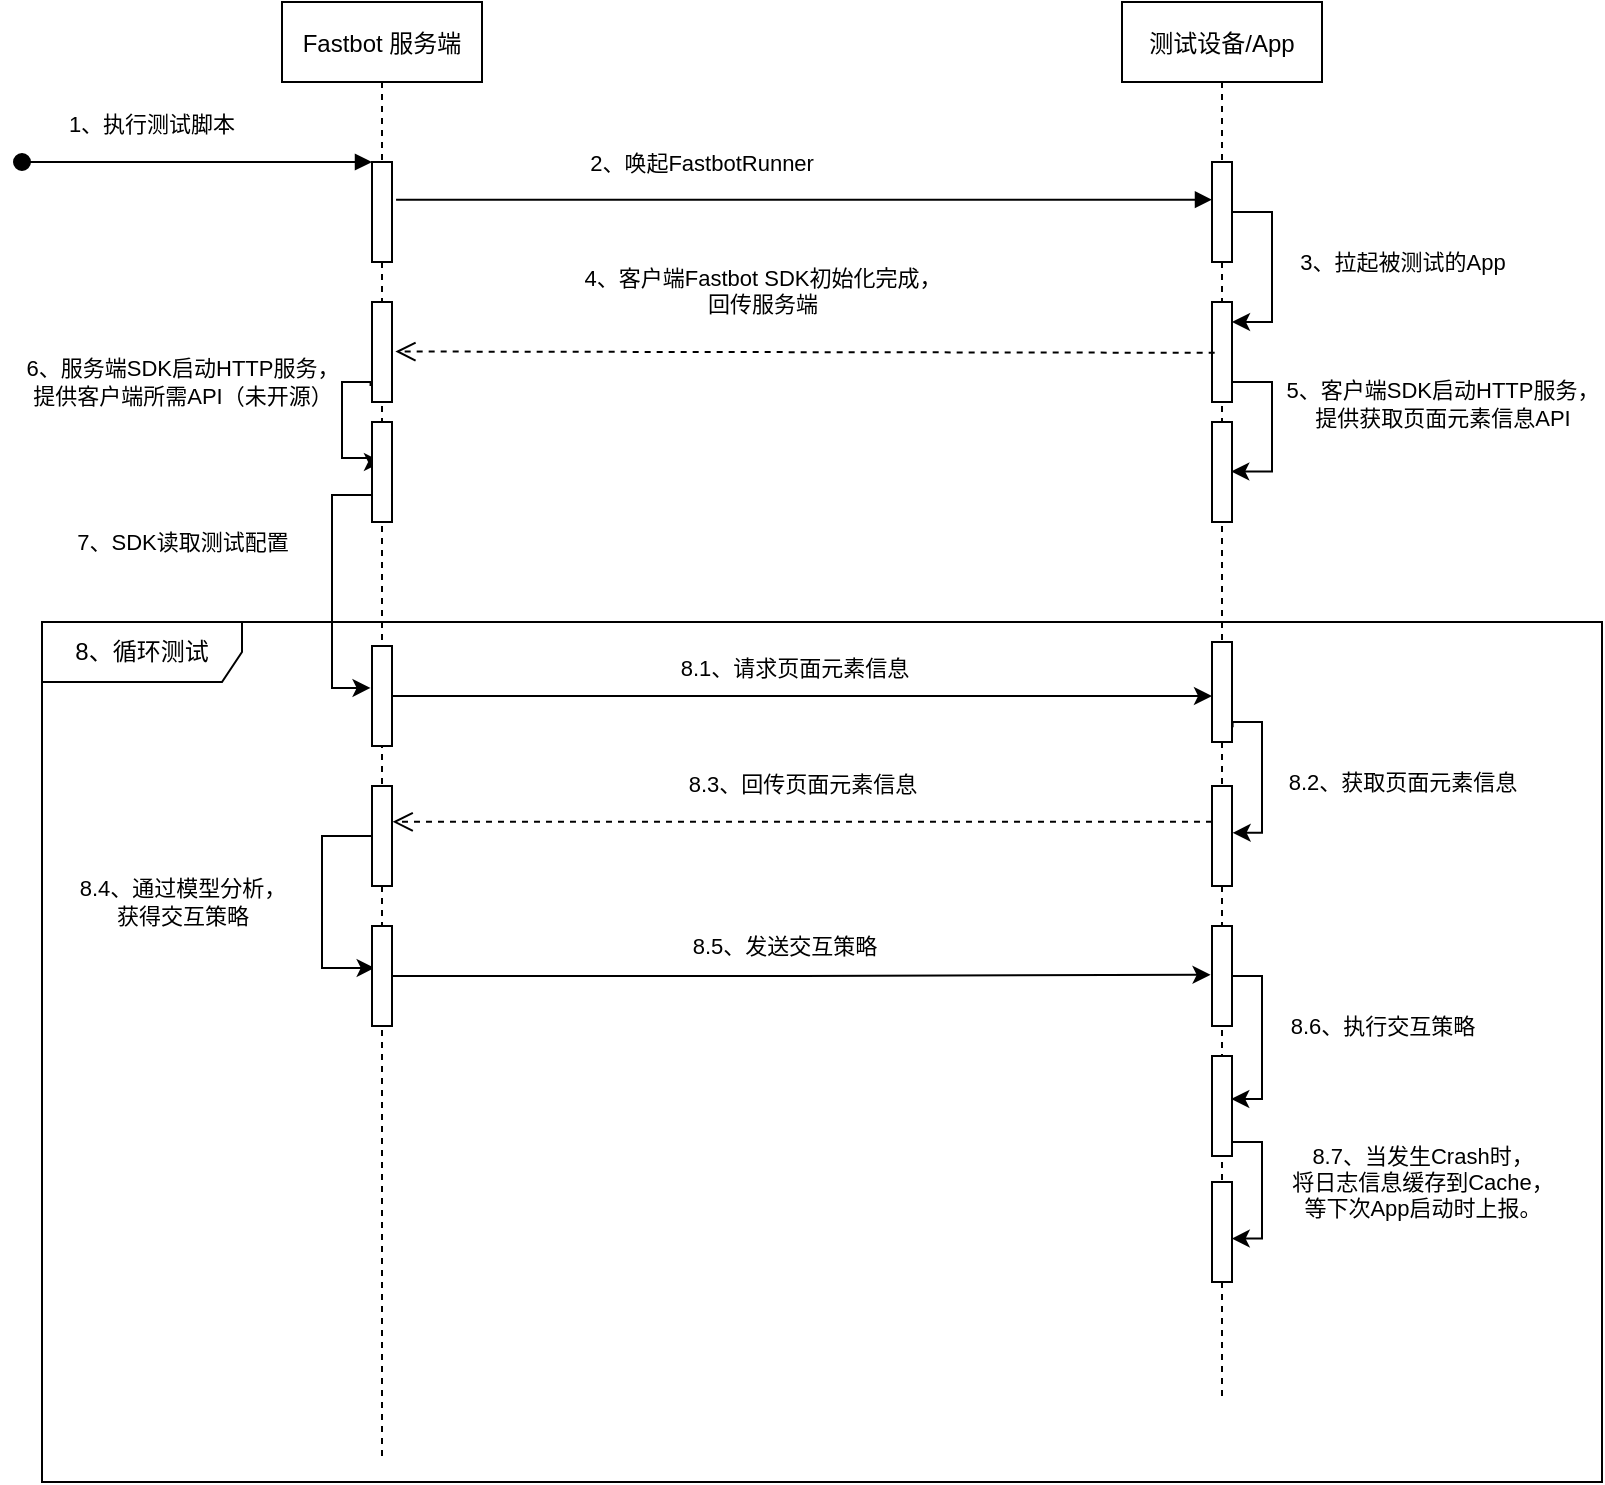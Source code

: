 <mxfile version="18.0.2" type="github">
  <diagram id="kgpKYQtTHZ0yAKxKKP6v" name="Page-1">
    <mxGraphModel dx="1194" dy="697" grid="1" gridSize="10" guides="1" tooltips="1" connect="1" arrows="1" fold="1" page="1" pageScale="1" pageWidth="850" pageHeight="1100" math="0" shadow="0">
      <root>
        <mxCell id="0" />
        <mxCell id="1" parent="0" />
        <mxCell id="LrpCRTIKNoxcV90RqwvY-44" value="8、循环测试" style="shape=umlFrame;whiteSpace=wrap;html=1;width=100;height=30;" vertex="1" parent="1">
          <mxGeometry x="50" y="350" width="780" height="430" as="geometry" />
        </mxCell>
        <mxCell id="3nuBFxr9cyL0pnOWT2aG-1" value="Fastbot 服务端" style="shape=umlLifeline;perimeter=lifelinePerimeter;container=1;collapsible=0;recursiveResize=0;rounded=0;shadow=0;strokeWidth=1;" parent="1" vertex="1">
          <mxGeometry x="170" y="40" width="100" height="730" as="geometry" />
        </mxCell>
        <mxCell id="3nuBFxr9cyL0pnOWT2aG-2" value="" style="points=[];perimeter=orthogonalPerimeter;rounded=0;shadow=0;strokeWidth=1;" parent="3nuBFxr9cyL0pnOWT2aG-1" vertex="1">
          <mxGeometry x="45" y="80" width="10" height="50" as="geometry" />
        </mxCell>
        <mxCell id="3nuBFxr9cyL0pnOWT2aG-3" value="1、执行测试脚本" style="verticalAlign=bottom;startArrow=oval;endArrow=block;startSize=8;shadow=0;strokeWidth=1;" parent="3nuBFxr9cyL0pnOWT2aG-1" target="3nuBFxr9cyL0pnOWT2aG-2" edge="1">
          <mxGeometry x="-0.259" y="10" relative="1" as="geometry">
            <mxPoint x="-130" y="80" as="sourcePoint" />
            <mxPoint as="offset" />
          </mxGeometry>
        </mxCell>
        <mxCell id="LrpCRTIKNoxcV90RqwvY-12" style="edgeStyle=orthogonalEdgeStyle;rounded=0;orthogonalLoop=1;jettySize=auto;html=1;entryX=0.5;entryY=0.4;entryDx=0;entryDy=0;entryPerimeter=0;exitX=-0.072;exitY=0.839;exitDx=0;exitDy=0;exitPerimeter=0;" edge="1" parent="3nuBFxr9cyL0pnOWT2aG-1" source="LrpCRTIKNoxcV90RqwvY-8" target="LrpCRTIKNoxcV90RqwvY-11">
          <mxGeometry relative="1" as="geometry">
            <mxPoint x="34.97" y="189.9" as="sourcePoint" />
            <mxPoint x="36.0" y="228.4" as="targetPoint" />
            <Array as="points">
              <mxPoint x="44" y="190" />
              <mxPoint x="30" y="190" />
              <mxPoint x="30" y="228" />
              <mxPoint x="45" y="228" />
              <mxPoint x="45" y="230" />
            </Array>
          </mxGeometry>
        </mxCell>
        <mxCell id="LrpCRTIKNoxcV90RqwvY-13" value="6、服务端SDK启动HTTP服务，&lt;br&gt;提供客户端所需API（未开源）" style="edgeLabel;html=1;align=center;verticalAlign=middle;resizable=0;points=[];" vertex="1" connectable="0" parent="LrpCRTIKNoxcV90RqwvY-12">
          <mxGeometry x="0.083" y="1" relative="1" as="geometry">
            <mxPoint x="-81" y="-25" as="offset" />
          </mxGeometry>
        </mxCell>
        <mxCell id="LrpCRTIKNoxcV90RqwvY-8" value="" style="points=[];perimeter=orthogonalPerimeter;rounded=0;shadow=0;strokeWidth=1;" vertex="1" parent="3nuBFxr9cyL0pnOWT2aG-1">
          <mxGeometry x="45" y="150" width="10" height="50" as="geometry" />
        </mxCell>
        <mxCell id="LrpCRTIKNoxcV90RqwvY-18" style="edgeStyle=orthogonalEdgeStyle;rounded=0;orthogonalLoop=1;jettySize=auto;html=1;entryX=-0.072;entryY=0.419;entryDx=0;entryDy=0;entryPerimeter=0;exitX=0.134;exitY=0.729;exitDx=0;exitDy=0;exitPerimeter=0;" edge="1" parent="3nuBFxr9cyL0pnOWT2aG-1" source="LrpCRTIKNoxcV90RqwvY-11" target="LrpCRTIKNoxcV90RqwvY-14">
          <mxGeometry relative="1" as="geometry">
            <mxPoint x="45" y="292.034" as="sourcePoint" />
            <Array as="points">
              <mxPoint x="25" y="247" />
              <mxPoint x="25" y="343" />
            </Array>
          </mxGeometry>
        </mxCell>
        <mxCell id="LrpCRTIKNoxcV90RqwvY-21" value="7、SDK读取测试配置" style="edgeLabel;html=1;align=center;verticalAlign=middle;resizable=0;points=[];" vertex="1" connectable="0" parent="LrpCRTIKNoxcV90RqwvY-18">
          <mxGeometry x="-0.07" y="-1" relative="1" as="geometry">
            <mxPoint x="-74" y="-19" as="offset" />
          </mxGeometry>
        </mxCell>
        <mxCell id="LrpCRTIKNoxcV90RqwvY-11" value="" style="points=[];perimeter=orthogonalPerimeter;rounded=0;shadow=0;strokeWidth=1;" vertex="1" parent="3nuBFxr9cyL0pnOWT2aG-1">
          <mxGeometry x="45" y="210" width="10" height="50" as="geometry" />
        </mxCell>
        <mxCell id="LrpCRTIKNoxcV90RqwvY-14" value="" style="points=[];perimeter=orthogonalPerimeter;rounded=0;shadow=0;strokeWidth=1;" vertex="1" parent="3nuBFxr9cyL0pnOWT2aG-1">
          <mxGeometry x="45" y="322" width="10" height="50" as="geometry" />
        </mxCell>
        <mxCell id="LrpCRTIKNoxcV90RqwvY-30" style="edgeStyle=orthogonalEdgeStyle;rounded=0;orthogonalLoop=1;jettySize=auto;html=1;entryX=0.134;entryY=0.419;entryDx=0;entryDy=0;entryPerimeter=0;" edge="1" parent="3nuBFxr9cyL0pnOWT2aG-1" source="LrpCRTIKNoxcV90RqwvY-15" target="LrpCRTIKNoxcV90RqwvY-29">
          <mxGeometry relative="1" as="geometry">
            <Array as="points">
              <mxPoint x="20" y="417" />
              <mxPoint x="20" y="483" />
            </Array>
          </mxGeometry>
        </mxCell>
        <mxCell id="LrpCRTIKNoxcV90RqwvY-31" value="8.4、通过模型分析，&lt;br&gt;获得交互策略" style="edgeLabel;html=1;align=center;verticalAlign=middle;resizable=0;points=[];" vertex="1" connectable="0" parent="LrpCRTIKNoxcV90RqwvY-30">
          <mxGeometry x="-0.285" y="2" relative="1" as="geometry">
            <mxPoint x="-72" y="16" as="offset" />
          </mxGeometry>
        </mxCell>
        <mxCell id="LrpCRTIKNoxcV90RqwvY-15" value="" style="points=[];perimeter=orthogonalPerimeter;rounded=0;shadow=0;strokeWidth=1;" vertex="1" parent="3nuBFxr9cyL0pnOWT2aG-1">
          <mxGeometry x="45" y="392" width="10" height="50" as="geometry" />
        </mxCell>
        <mxCell id="LrpCRTIKNoxcV90RqwvY-29" value="" style="points=[];perimeter=orthogonalPerimeter;rounded=0;shadow=0;strokeWidth=1;" vertex="1" parent="3nuBFxr9cyL0pnOWT2aG-1">
          <mxGeometry x="45" y="462" width="10" height="50" as="geometry" />
        </mxCell>
        <mxCell id="3nuBFxr9cyL0pnOWT2aG-5" value="测试设备/App" style="shape=umlLifeline;perimeter=lifelinePerimeter;container=1;collapsible=0;recursiveResize=0;rounded=0;shadow=0;strokeWidth=1;" parent="1" vertex="1">
          <mxGeometry x="590" y="40" width="100" height="700" as="geometry" />
        </mxCell>
        <mxCell id="3nuBFxr9cyL0pnOWT2aG-6" value="" style="points=[];perimeter=orthogonalPerimeter;rounded=0;shadow=0;strokeWidth=1;" parent="3nuBFxr9cyL0pnOWT2aG-5" vertex="1">
          <mxGeometry x="45" y="80" width="10" height="50" as="geometry" />
        </mxCell>
        <mxCell id="LrpCRTIKNoxcV90RqwvY-5" style="edgeStyle=orthogonalEdgeStyle;rounded=0;orthogonalLoop=1;jettySize=auto;html=1;entryX=0.962;entryY=0.495;entryDx=0;entryDy=0;entryPerimeter=0;" edge="1" parent="3nuBFxr9cyL0pnOWT2aG-5" source="LrpCRTIKNoxcV90RqwvY-1" target="LrpCRTIKNoxcV90RqwvY-4">
          <mxGeometry relative="1" as="geometry">
            <Array as="points">
              <mxPoint x="75" y="190" />
              <mxPoint x="75" y="235" />
            </Array>
          </mxGeometry>
        </mxCell>
        <mxCell id="LrpCRTIKNoxcV90RqwvY-6" value="5、客户端SDK启动HTTP服务，&lt;br&gt;提供获取页面元素信息API" style="edgeLabel;html=1;align=center;verticalAlign=middle;resizable=0;points=[];" vertex="1" connectable="0" parent="LrpCRTIKNoxcV90RqwvY-5">
          <mxGeometry x="0.238" y="-2" relative="1" as="geometry">
            <mxPoint x="87" y="-22" as="offset" />
          </mxGeometry>
        </mxCell>
        <mxCell id="LrpCRTIKNoxcV90RqwvY-1" value="" style="points=[];perimeter=orthogonalPerimeter;rounded=0;shadow=0;strokeWidth=1;" vertex="1" parent="3nuBFxr9cyL0pnOWT2aG-5">
          <mxGeometry x="45" y="150" width="10" height="50" as="geometry" />
        </mxCell>
        <mxCell id="LrpCRTIKNoxcV90RqwvY-2" style="edgeStyle=orthogonalEdgeStyle;rounded=0;orthogonalLoop=1;jettySize=auto;html=1;" edge="1" parent="3nuBFxr9cyL0pnOWT2aG-5" source="3nuBFxr9cyL0pnOWT2aG-6" target="LrpCRTIKNoxcV90RqwvY-1">
          <mxGeometry relative="1" as="geometry">
            <mxPoint x="130.0" y="170.0" as="targetPoint" />
            <Array as="points">
              <mxPoint x="75" y="105" />
              <mxPoint x="75" y="160" />
            </Array>
          </mxGeometry>
        </mxCell>
        <mxCell id="LrpCRTIKNoxcV90RqwvY-3" value="3、拉起被测试的App" style="edgeLabel;html=1;align=center;verticalAlign=middle;resizable=0;points=[];" vertex="1" connectable="0" parent="LrpCRTIKNoxcV90RqwvY-2">
          <mxGeometry x="0.346" relative="1" as="geometry">
            <mxPoint x="65" y="-19" as="offset" />
          </mxGeometry>
        </mxCell>
        <mxCell id="LrpCRTIKNoxcV90RqwvY-4" value="" style="points=[];perimeter=orthogonalPerimeter;rounded=0;shadow=0;strokeWidth=1;" vertex="1" parent="3nuBFxr9cyL0pnOWT2aG-5">
          <mxGeometry x="45" y="210" width="10" height="50" as="geometry" />
        </mxCell>
        <mxCell id="LrpCRTIKNoxcV90RqwvY-39" value="8.2、获取页面元素信息" style="edgeStyle=orthogonalEdgeStyle;rounded=0;orthogonalLoop=1;jettySize=auto;html=1;entryX=1.031;entryY=0.468;entryDx=0;entryDy=0;entryPerimeter=0;exitX=1.031;exitY=0.853;exitDx=0;exitDy=0;exitPerimeter=0;" edge="1" parent="3nuBFxr9cyL0pnOWT2aG-5" source="LrpCRTIKNoxcV90RqwvY-16" target="LrpCRTIKNoxcV90RqwvY-24">
          <mxGeometry x="0.084" y="70" relative="1" as="geometry">
            <Array as="points">
              <mxPoint x="55" y="360" />
              <mxPoint x="70" y="360" />
              <mxPoint x="70" y="415" />
            </Array>
            <mxPoint as="offset" />
          </mxGeometry>
        </mxCell>
        <mxCell id="LrpCRTIKNoxcV90RqwvY-16" value="" style="points=[];perimeter=orthogonalPerimeter;rounded=0;shadow=0;strokeWidth=1;" vertex="1" parent="3nuBFxr9cyL0pnOWT2aG-5">
          <mxGeometry x="45" y="320" width="10" height="50" as="geometry" />
        </mxCell>
        <mxCell id="LrpCRTIKNoxcV90RqwvY-24" value="" style="points=[];perimeter=orthogonalPerimeter;rounded=0;shadow=0;strokeWidth=1;" vertex="1" parent="3nuBFxr9cyL0pnOWT2aG-5">
          <mxGeometry x="45" y="392" width="10" height="50" as="geometry" />
        </mxCell>
        <mxCell id="LrpCRTIKNoxcV90RqwvY-36" style="edgeStyle=orthogonalEdgeStyle;rounded=0;orthogonalLoop=1;jettySize=auto;html=1;entryX=0.962;entryY=0.429;entryDx=0;entryDy=0;entryPerimeter=0;" edge="1" parent="3nuBFxr9cyL0pnOWT2aG-5" source="LrpCRTIKNoxcV90RqwvY-33" target="LrpCRTIKNoxcV90RqwvY-35">
          <mxGeometry relative="1" as="geometry">
            <Array as="points">
              <mxPoint x="70" y="487" />
              <mxPoint x="70" y="549" />
            </Array>
          </mxGeometry>
        </mxCell>
        <mxCell id="LrpCRTIKNoxcV90RqwvY-37" value="8.6、执行交互策略" style="edgeLabel;html=1;align=center;verticalAlign=middle;resizable=0;points=[];" vertex="1" connectable="0" parent="LrpCRTIKNoxcV90RqwvY-36">
          <mxGeometry x="-0.317" y="2" relative="1" as="geometry">
            <mxPoint x="58" y="8" as="offset" />
          </mxGeometry>
        </mxCell>
        <mxCell id="LrpCRTIKNoxcV90RqwvY-33" value="" style="points=[];perimeter=orthogonalPerimeter;rounded=0;shadow=0;strokeWidth=1;" vertex="1" parent="3nuBFxr9cyL0pnOWT2aG-5">
          <mxGeometry x="45" y="462" width="10" height="50" as="geometry" />
        </mxCell>
        <mxCell id="LrpCRTIKNoxcV90RqwvY-48" style="edgeStyle=orthogonalEdgeStyle;rounded=0;orthogonalLoop=1;jettySize=auto;html=1;entryX=0.986;entryY=0.566;entryDx=0;entryDy=0;entryPerimeter=0;" edge="1" parent="3nuBFxr9cyL0pnOWT2aG-5" source="LrpCRTIKNoxcV90RqwvY-35" target="LrpCRTIKNoxcV90RqwvY-47">
          <mxGeometry relative="1" as="geometry">
            <Array as="points">
              <mxPoint x="70" y="570" />
              <mxPoint x="70" y="618" />
            </Array>
          </mxGeometry>
        </mxCell>
        <mxCell id="LrpCRTIKNoxcV90RqwvY-49" value="8.7、当发生Crash时，&lt;br&gt;将日志信息缓存到Cache，&lt;br&gt;等下次App启动时上报。" style="edgeLabel;html=1;align=center;verticalAlign=middle;resizable=0;points=[];" vertex="1" connectable="0" parent="LrpCRTIKNoxcV90RqwvY-48">
          <mxGeometry x="-0.157" y="1" relative="1" as="geometry">
            <mxPoint x="79" y="2" as="offset" />
          </mxGeometry>
        </mxCell>
        <mxCell id="LrpCRTIKNoxcV90RqwvY-35" value="" style="points=[];perimeter=orthogonalPerimeter;rounded=0;shadow=0;strokeWidth=1;" vertex="1" parent="3nuBFxr9cyL0pnOWT2aG-5">
          <mxGeometry x="45" y="527" width="10" height="50" as="geometry" />
        </mxCell>
        <mxCell id="LrpCRTIKNoxcV90RqwvY-47" value="" style="points=[];perimeter=orthogonalPerimeter;rounded=0;shadow=0;strokeWidth=1;" vertex="1" parent="3nuBFxr9cyL0pnOWT2aG-5">
          <mxGeometry x="45" y="590" width="10" height="50" as="geometry" />
        </mxCell>
        <mxCell id="3nuBFxr9cyL0pnOWT2aG-8" value="2、唤起FastbotRunner" style="verticalAlign=middle;endArrow=block;shadow=0;strokeWidth=1;exitX=1.203;exitY=0.377;exitDx=0;exitDy=0;exitPerimeter=0;align=center;labelPosition=right;verticalLabelPosition=middle;" parent="1" source="3nuBFxr9cyL0pnOWT2aG-2" target="3nuBFxr9cyL0pnOWT2aG-6" edge="1">
          <mxGeometry x="-0.25" y="19" relative="1" as="geometry">
            <mxPoint x="275" y="160" as="sourcePoint" />
            <mxPoint as="offset" />
          </mxGeometry>
        </mxCell>
        <mxCell id="LrpCRTIKNoxcV90RqwvY-22" style="edgeStyle=orthogonalEdgeStyle;rounded=0;orthogonalLoop=1;jettySize=auto;html=1;" edge="1" parent="1" source="LrpCRTIKNoxcV90RqwvY-14">
          <mxGeometry relative="1" as="geometry">
            <mxPoint x="635.0" y="387" as="targetPoint" />
          </mxGeometry>
        </mxCell>
        <mxCell id="LrpCRTIKNoxcV90RqwvY-23" value="8.1、请求页面元素信息" style="edgeLabel;html=1;align=center;verticalAlign=middle;resizable=0;points=[];" vertex="1" connectable="0" parent="LrpCRTIKNoxcV90RqwvY-22">
          <mxGeometry x="0.159" y="-3" relative="1" as="geometry">
            <mxPoint x="-37" y="-18" as="offset" />
          </mxGeometry>
        </mxCell>
        <mxCell id="LrpCRTIKNoxcV90RqwvY-32" style="edgeStyle=orthogonalEdgeStyle;rounded=0;orthogonalLoop=1;jettySize=auto;html=1;entryX=-0.072;entryY=0.488;entryDx=0;entryDy=0;entryPerimeter=0;" edge="1" parent="1" source="LrpCRTIKNoxcV90RqwvY-29" target="LrpCRTIKNoxcV90RqwvY-33">
          <mxGeometry relative="1" as="geometry">
            <mxPoint x="640" y="527" as="targetPoint" />
          </mxGeometry>
        </mxCell>
        <mxCell id="LrpCRTIKNoxcV90RqwvY-34" value="8.5、发送交互策略" style="edgeLabel;html=1;align=center;verticalAlign=middle;resizable=0;points=[];" vertex="1" connectable="0" parent="LrpCRTIKNoxcV90RqwvY-32">
          <mxGeometry x="-0.09" y="1" relative="1" as="geometry">
            <mxPoint x="9" y="-14" as="offset" />
          </mxGeometry>
        </mxCell>
        <mxCell id="LrpCRTIKNoxcV90RqwvY-41" value="8.3、回传页面元素信息" style="html=1;verticalAlign=bottom;endArrow=open;dashed=1;endSize=8;rounded=0;entryX=1.031;entryY=0.358;entryDx=0;entryDy=0;entryPerimeter=0;" edge="1" parent="1" source="LrpCRTIKNoxcV90RqwvY-24" target="LrpCRTIKNoxcV90RqwvY-15">
          <mxGeometry x="0.001" y="-10" relative="1" as="geometry">
            <mxPoint x="630" y="450" as="sourcePoint" />
            <mxPoint x="385" y="450" as="targetPoint" />
            <mxPoint as="offset" />
          </mxGeometry>
        </mxCell>
        <mxCell id="LrpCRTIKNoxcV90RqwvY-50" value="4、客户端Fastbot SDK初始化完成，&lt;span style=&quot;&quot;&gt;&lt;br&gt;&lt;/span&gt;回传服务端" style="html=1;verticalAlign=bottom;endArrow=open;dashed=1;endSize=8;rounded=0;exitX=0.134;exitY=0.508;exitDx=0;exitDy=0;exitPerimeter=0;entryX=1.169;entryY=0.495;entryDx=0;entryDy=0;entryPerimeter=0;" edge="1" parent="1" source="LrpCRTIKNoxcV90RqwvY-1" target="LrpCRTIKNoxcV90RqwvY-8">
          <mxGeometry x="0.105" y="-15" relative="1" as="geometry">
            <mxPoint x="570" y="330" as="sourcePoint" />
            <mxPoint x="490" y="330" as="targetPoint" />
            <mxPoint as="offset" />
          </mxGeometry>
        </mxCell>
      </root>
    </mxGraphModel>
  </diagram>
</mxfile>
